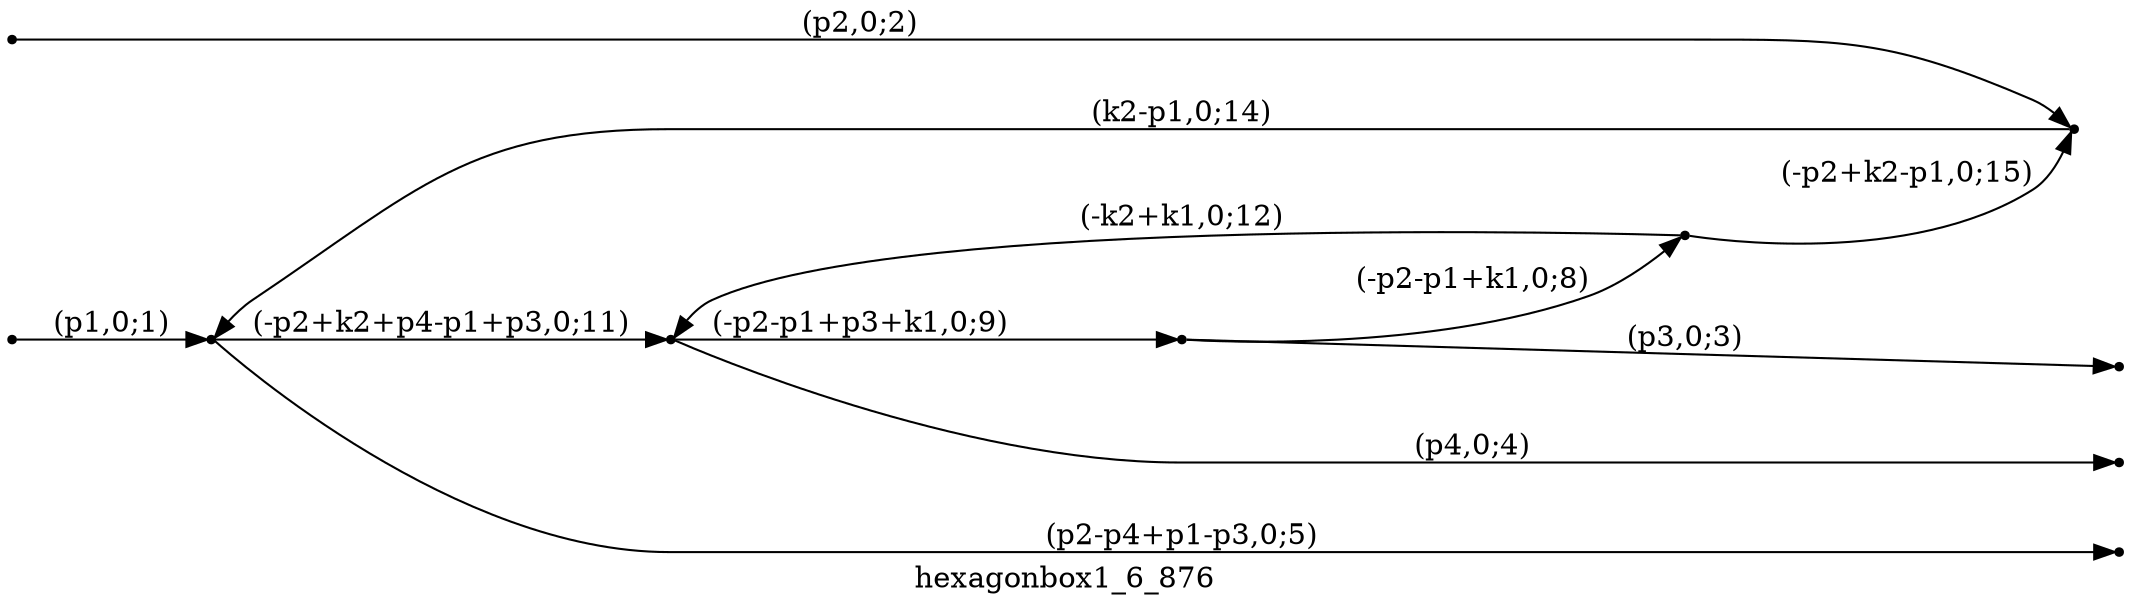 digraph hexagonbox1_6_876 {
  label="hexagonbox1_6_876";
  rankdir="LR";
  subgraph edges {
    -1 -> 4 [label="(p1,0;1)"];
    -2 -> 5 [label="(p2,0;2)"];
    1 -> -3 [label="(p3,0;3)"];
    2 -> -4 [label="(p4,0;4)"];
    4 -> -5 [label="(p2-p4+p1-p3,0;5)"];
    1 -> 3 [label="(-p2-p1+k1,0;8)"];
    2 -> 1 [label="(-p2-p1+p3+k1,0;9)"];
    4 -> 2 [label="(-p2+k2+p4-p1+p3,0;11)"];
    3 -> 2 [label="(-k2+k1,0;12)"];
    5 -> 4 [label="(k2-p1,0;14)"];
    3 -> 5 [label="(-p2+k2-p1,0;15)"];
  }
  subgraph incoming { rank="source"; -1; -2; }
  subgraph outgoing { rank="sink"; -3; -4; -5; }
-5 [shape=point];
-4 [shape=point];
-3 [shape=point];
-2 [shape=point];
-1 [shape=point];
1 [shape=point];
2 [shape=point];
3 [shape=point];
4 [shape=point];
5 [shape=point];
}

